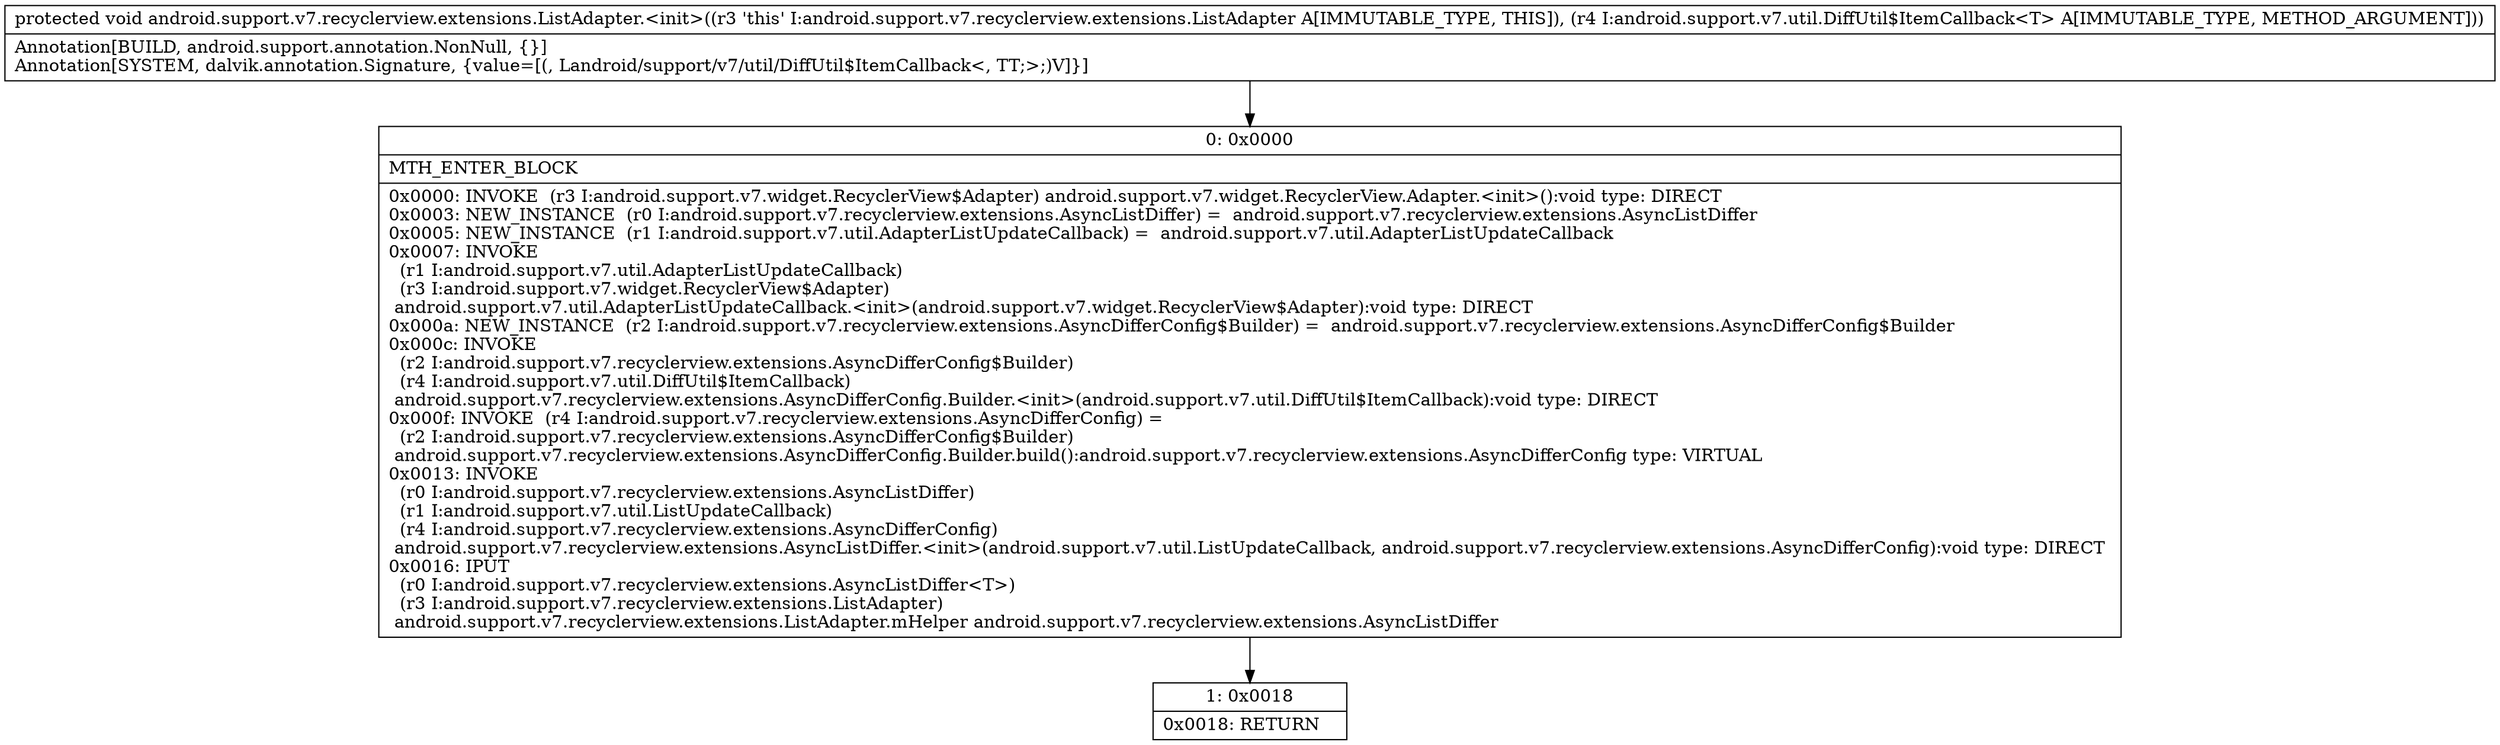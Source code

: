 digraph "CFG forandroid.support.v7.recyclerview.extensions.ListAdapter.\<init\>(Landroid\/support\/v7\/util\/DiffUtil$ItemCallback;)V" {
Node_0 [shape=record,label="{0\:\ 0x0000|MTH_ENTER_BLOCK\l|0x0000: INVOKE  (r3 I:android.support.v7.widget.RecyclerView$Adapter) android.support.v7.widget.RecyclerView.Adapter.\<init\>():void type: DIRECT \l0x0003: NEW_INSTANCE  (r0 I:android.support.v7.recyclerview.extensions.AsyncListDiffer) =  android.support.v7.recyclerview.extensions.AsyncListDiffer \l0x0005: NEW_INSTANCE  (r1 I:android.support.v7.util.AdapterListUpdateCallback) =  android.support.v7.util.AdapterListUpdateCallback \l0x0007: INVOKE  \l  (r1 I:android.support.v7.util.AdapterListUpdateCallback)\l  (r3 I:android.support.v7.widget.RecyclerView$Adapter)\l android.support.v7.util.AdapterListUpdateCallback.\<init\>(android.support.v7.widget.RecyclerView$Adapter):void type: DIRECT \l0x000a: NEW_INSTANCE  (r2 I:android.support.v7.recyclerview.extensions.AsyncDifferConfig$Builder) =  android.support.v7.recyclerview.extensions.AsyncDifferConfig$Builder \l0x000c: INVOKE  \l  (r2 I:android.support.v7.recyclerview.extensions.AsyncDifferConfig$Builder)\l  (r4 I:android.support.v7.util.DiffUtil$ItemCallback)\l android.support.v7.recyclerview.extensions.AsyncDifferConfig.Builder.\<init\>(android.support.v7.util.DiffUtil$ItemCallback):void type: DIRECT \l0x000f: INVOKE  (r4 I:android.support.v7.recyclerview.extensions.AsyncDifferConfig) = \l  (r2 I:android.support.v7.recyclerview.extensions.AsyncDifferConfig$Builder)\l android.support.v7.recyclerview.extensions.AsyncDifferConfig.Builder.build():android.support.v7.recyclerview.extensions.AsyncDifferConfig type: VIRTUAL \l0x0013: INVOKE  \l  (r0 I:android.support.v7.recyclerview.extensions.AsyncListDiffer)\l  (r1 I:android.support.v7.util.ListUpdateCallback)\l  (r4 I:android.support.v7.recyclerview.extensions.AsyncDifferConfig)\l android.support.v7.recyclerview.extensions.AsyncListDiffer.\<init\>(android.support.v7.util.ListUpdateCallback, android.support.v7.recyclerview.extensions.AsyncDifferConfig):void type: DIRECT \l0x0016: IPUT  \l  (r0 I:android.support.v7.recyclerview.extensions.AsyncListDiffer\<T\>)\l  (r3 I:android.support.v7.recyclerview.extensions.ListAdapter)\l android.support.v7.recyclerview.extensions.ListAdapter.mHelper android.support.v7.recyclerview.extensions.AsyncListDiffer \l}"];
Node_1 [shape=record,label="{1\:\ 0x0018|0x0018: RETURN   \l}"];
MethodNode[shape=record,label="{protected void android.support.v7.recyclerview.extensions.ListAdapter.\<init\>((r3 'this' I:android.support.v7.recyclerview.extensions.ListAdapter A[IMMUTABLE_TYPE, THIS]), (r4 I:android.support.v7.util.DiffUtil$ItemCallback\<T\> A[IMMUTABLE_TYPE, METHOD_ARGUMENT]))  | Annotation[BUILD, android.support.annotation.NonNull, \{\}]\lAnnotation[SYSTEM, dalvik.annotation.Signature, \{value=[(, Landroid\/support\/v7\/util\/DiffUtil$ItemCallback\<, TT;\>;)V]\}]\l}"];
MethodNode -> Node_0;
Node_0 -> Node_1;
}

